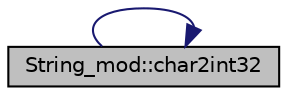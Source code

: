digraph "String_mod::char2int32"
{
 // LATEX_PDF_SIZE
  edge [fontname="Helvetica",fontsize="10",labelfontname="Helvetica",labelfontsize="10"];
  node [fontname="Helvetica",fontsize="10",shape=record];
  rankdir="LR";
  Node1 [label="String_mod::char2int32",height=0.2,width=0.4,color="black", fillcolor="grey75", style="filled", fontcolor="black",tooltip="Convert an input assumed-size character vector to 32-bit integer."];
  Node1 -> Node1 [color="midnightblue",fontsize="10",style="solid",fontname="Helvetica"];
}
